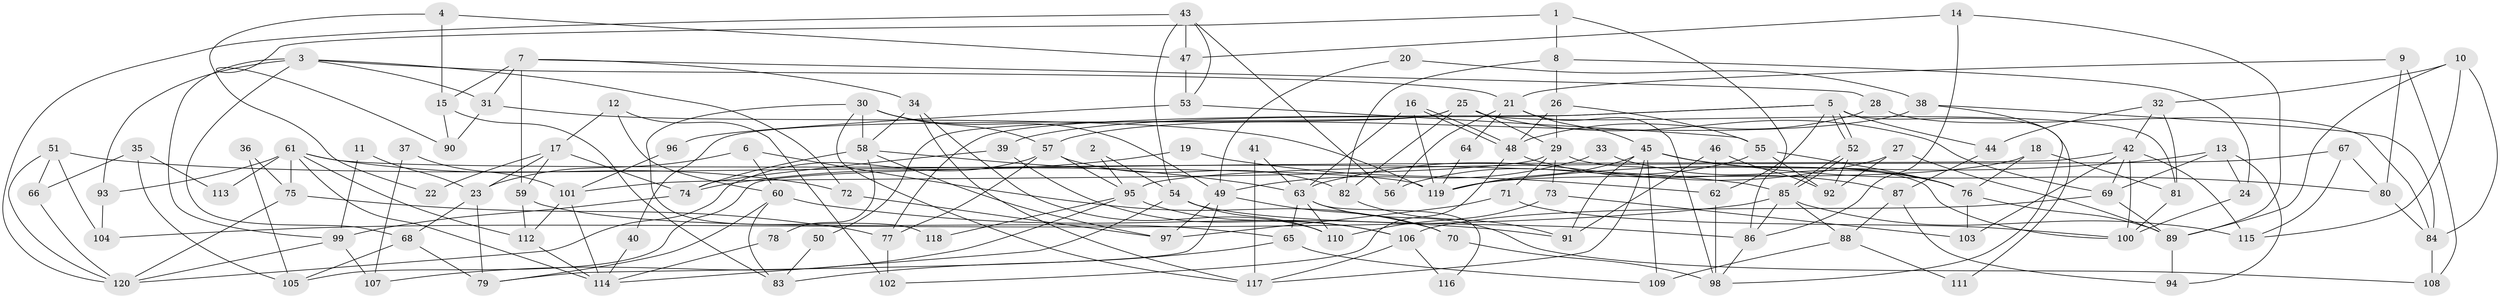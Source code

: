 // Generated by graph-tools (version 1.1) at 2025/15/03/09/25 04:15:05]
// undirected, 120 vertices, 240 edges
graph export_dot {
graph [start="1"]
  node [color=gray90,style=filled];
  1;
  2;
  3;
  4;
  5;
  6;
  7;
  8;
  9;
  10;
  11;
  12;
  13;
  14;
  15;
  16;
  17;
  18;
  19;
  20;
  21;
  22;
  23;
  24;
  25;
  26;
  27;
  28;
  29;
  30;
  31;
  32;
  33;
  34;
  35;
  36;
  37;
  38;
  39;
  40;
  41;
  42;
  43;
  44;
  45;
  46;
  47;
  48;
  49;
  50;
  51;
  52;
  53;
  54;
  55;
  56;
  57;
  58;
  59;
  60;
  61;
  62;
  63;
  64;
  65;
  66;
  67;
  68;
  69;
  70;
  71;
  72;
  73;
  74;
  75;
  76;
  77;
  78;
  79;
  80;
  81;
  82;
  83;
  84;
  85;
  86;
  87;
  88;
  89;
  90;
  91;
  92;
  93;
  94;
  95;
  96;
  97;
  98;
  99;
  100;
  101;
  102;
  103;
  104;
  105;
  106;
  107;
  108;
  109;
  110;
  111;
  112;
  113;
  114;
  115;
  116;
  117;
  118;
  119;
  120;
  1 -- 86;
  1 -- 8;
  1 -- 90;
  2 -- 54;
  2 -- 95;
  3 -- 99;
  3 -- 21;
  3 -- 31;
  3 -- 68;
  3 -- 72;
  3 -- 93;
  4 -- 15;
  4 -- 47;
  4 -- 22;
  5 -- 62;
  5 -- 52;
  5 -- 52;
  5 -- 39;
  5 -- 44;
  5 -- 77;
  5 -- 111;
  6 -- 70;
  6 -- 60;
  6 -- 23;
  7 -- 31;
  7 -- 28;
  7 -- 15;
  7 -- 34;
  7 -- 59;
  8 -- 24;
  8 -- 26;
  8 -- 82;
  9 -- 21;
  9 -- 80;
  9 -- 108;
  10 -- 115;
  10 -- 89;
  10 -- 32;
  10 -- 84;
  11 -- 23;
  11 -- 99;
  12 -- 17;
  12 -- 102;
  12 -- 60;
  13 -- 119;
  13 -- 69;
  13 -- 24;
  13 -- 94;
  14 -- 47;
  14 -- 89;
  14 -- 86;
  15 -- 83;
  15 -- 90;
  16 -- 48;
  16 -- 48;
  16 -- 119;
  16 -- 63;
  17 -- 74;
  17 -- 23;
  17 -- 22;
  17 -- 59;
  18 -- 119;
  18 -- 76;
  18 -- 81;
  19 -- 62;
  19 -- 74;
  20 -- 49;
  20 -- 38;
  21 -- 45;
  21 -- 98;
  21 -- 56;
  21 -- 64;
  23 -- 68;
  23 -- 79;
  24 -- 100;
  25 -- 29;
  25 -- 81;
  25 -- 40;
  25 -- 50;
  25 -- 69;
  25 -- 82;
  26 -- 29;
  26 -- 55;
  26 -- 48;
  27 -- 92;
  27 -- 63;
  27 -- 89;
  28 -- 48;
  28 -- 84;
  29 -- 73;
  29 -- 100;
  29 -- 71;
  29 -- 101;
  30 -- 58;
  30 -- 117;
  30 -- 49;
  30 -- 57;
  30 -- 118;
  31 -- 90;
  31 -- 119;
  32 -- 44;
  32 -- 42;
  32 -- 81;
  33 -- 49;
  33 -- 76;
  34 -- 58;
  34 -- 110;
  34 -- 117;
  35 -- 66;
  35 -- 105;
  35 -- 113;
  36 -- 105;
  36 -- 75;
  37 -- 107;
  37 -- 101;
  38 -- 84;
  38 -- 57;
  38 -- 98;
  39 -- 106;
  39 -- 74;
  40 -- 114;
  41 -- 63;
  41 -- 117;
  42 -- 69;
  42 -- 100;
  42 -- 103;
  42 -- 105;
  42 -- 115;
  43 -- 120;
  43 -- 54;
  43 -- 47;
  43 -- 53;
  43 -- 56;
  44 -- 87;
  45 -- 80;
  45 -- 119;
  45 -- 76;
  45 -- 91;
  45 -- 109;
  45 -- 117;
  46 -- 91;
  46 -- 92;
  46 -- 62;
  47 -- 53;
  48 -- 87;
  48 -- 102;
  49 -- 79;
  49 -- 70;
  49 -- 97;
  50 -- 83;
  51 -- 104;
  51 -- 120;
  51 -- 66;
  51 -- 85;
  52 -- 85;
  52 -- 85;
  52 -- 92;
  53 -- 55;
  53 -- 96;
  54 -- 86;
  54 -- 114;
  54 -- 110;
  55 -- 56;
  55 -- 76;
  55 -- 92;
  57 -- 82;
  57 -- 77;
  57 -- 95;
  57 -- 120;
  58 -- 63;
  58 -- 97;
  58 -- 74;
  58 -- 78;
  59 -- 65;
  59 -- 112;
  60 -- 91;
  60 -- 79;
  60 -- 83;
  61 -- 72;
  61 -- 112;
  61 -- 75;
  61 -- 93;
  61 -- 113;
  61 -- 114;
  61 -- 119;
  62 -- 98;
  63 -- 110;
  63 -- 65;
  63 -- 108;
  63 -- 116;
  64 -- 119;
  65 -- 83;
  65 -- 109;
  66 -- 120;
  67 -- 95;
  67 -- 115;
  67 -- 80;
  68 -- 79;
  68 -- 105;
  69 -- 89;
  69 -- 106;
  70 -- 98;
  71 -- 100;
  71 -- 97;
  72 -- 97;
  73 -- 110;
  73 -- 103;
  74 -- 99;
  75 -- 77;
  75 -- 120;
  76 -- 89;
  76 -- 103;
  77 -- 102;
  78 -- 114;
  80 -- 84;
  81 -- 100;
  82 -- 91;
  84 -- 108;
  85 -- 86;
  85 -- 88;
  85 -- 104;
  85 -- 115;
  86 -- 98;
  87 -- 88;
  87 -- 94;
  88 -- 109;
  88 -- 111;
  89 -- 94;
  93 -- 104;
  95 -- 106;
  95 -- 107;
  95 -- 118;
  96 -- 101;
  99 -- 120;
  99 -- 107;
  101 -- 114;
  101 -- 112;
  106 -- 117;
  106 -- 116;
  112 -- 114;
}

